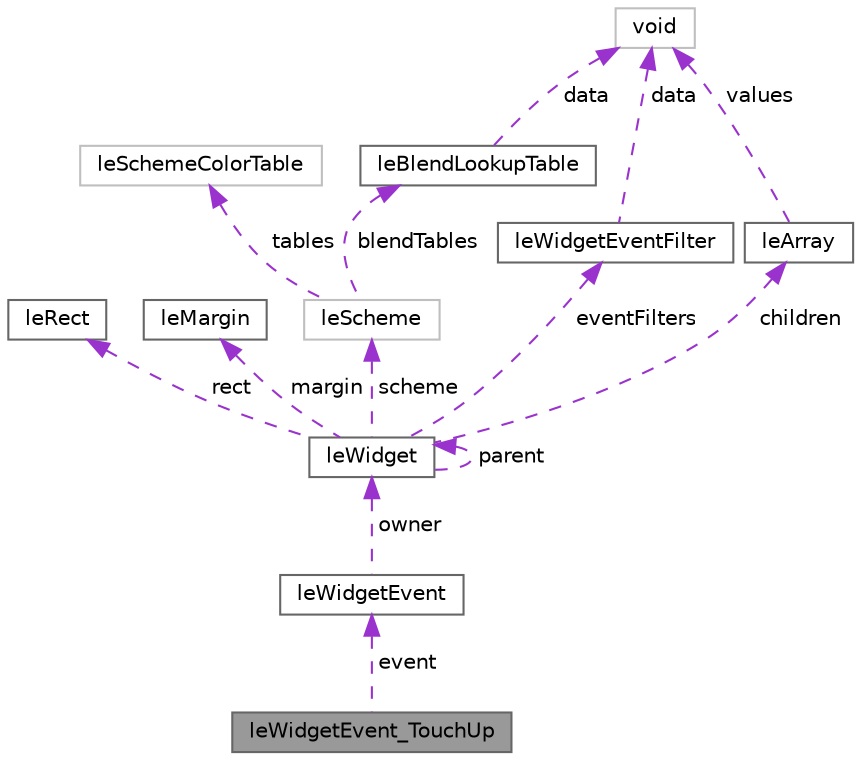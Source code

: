 digraph "leWidgetEvent_TouchUp"
{
 // INTERACTIVE_SVG=YES
 // LATEX_PDF_SIZE
  bgcolor="transparent";
  edge [fontname=Helvetica,fontsize=10,labelfontname=Helvetica,labelfontsize=10];
  node [fontname=Helvetica,fontsize=10,shape=box,height=0.2,width=0.4];
  Node1 [label="leWidgetEvent_TouchUp",height=0.2,width=0.4,color="gray40", fillcolor="grey60", style="filled", fontcolor="black",tooltip="Used to define widget touch up event."];
  Node2 -> Node1 [dir="back",color="darkorchid3",style="dashed",label=" event" ];
  Node2 [label="leWidgetEvent",height=0.2,width=0.4,color="gray40", fillcolor="white", style="filled",URL="$structleWidgetEvent.html",tooltip="Used to define widget event."];
  Node3 -> Node2 [dir="back",color="darkorchid3",style="dashed",label=" owner" ];
  Node3 [label="leWidget",height=0.2,width=0.4,color="gray40", fillcolor="white", style="filled",URL="$structleWidget.html",tooltip="Used to define a widget."];
  Node4 -> Node3 [dir="back",color="darkorchid3",style="dashed",label=" rect" ];
  Node4 [label="leRect",height=0.2,width=0.4,color="gray40", fillcolor="white", style="filled",URL="$structleRect.html",tooltip="This struct represents a rectangle."];
  Node5 -> Node3 [dir="back",color="darkorchid3",style="dashed",label=" margin" ];
  Node5 [label="leMargin",height=0.2,width=0.4,color="gray40", fillcolor="white", style="filled",URL="$structleMargin.html",tooltip="This struct represents the four margin settings for objects."];
  Node6 -> Node3 [dir="back",color="darkorchid3",style="dashed",label=" scheme" ];
  Node6 [label="leScheme",height=0.2,width=0.4,color="grey75", fillcolor="white", style="filled",URL="$structleScheme.html",tooltip=" "];
  Node7 -> Node6 [dir="back",color="darkorchid3",style="dashed",label=" tables" ];
  Node7 [label="leSchemeColorTable",height=0.2,width=0.4,color="grey75", fillcolor="white", style="filled",URL="$unionleSchemeColorTable.html",tooltip=" "];
  Node8 -> Node6 [dir="back",color="darkorchid3",style="dashed",label=" blendTables" ];
  Node8 [label="leBlendLookupTable",height=0.2,width=0.4,color="gray40", fillcolor="white", style="filled",URL="$structleBlendLookupTable.html",tooltip="This struct represents a blend color lookup table."];
  Node9 -> Node8 [dir="back",color="darkorchid3",style="dashed",label=" data" ];
  Node9 [label="void",height=0.2,width=0.4,color="grey75", fillcolor="white", style="filled",tooltip=" "];
  Node10 -> Node3 [dir="back",color="darkorchid3",style="dashed",label=" eventFilters" ];
  Node10 [label="leWidgetEventFilter",height=0.2,width=0.4,color="gray40", fillcolor="white", style="filled",URL="$structleWidgetEventFilter.html",tooltip="Used to define widget touch event filter."];
  Node9 -> Node10 [dir="back",color="darkorchid3",style="dashed",label=" data" ];
  Node3 -> Node3 [dir="back",color="darkorchid3",style="dashed",label=" parent" ];
  Node11 -> Node3 [dir="back",color="darkorchid3",style="dashed",label=" children" ];
  Node11 [label="leArray",height=0.2,width=0.4,color="gray40", fillcolor="white", style="filled",URL="$structleArray.html",tooltip="This struct represents a array."];
  Node9 -> Node11 [dir="back",color="darkorchid3",style="dashed",label=" values" ];
}
